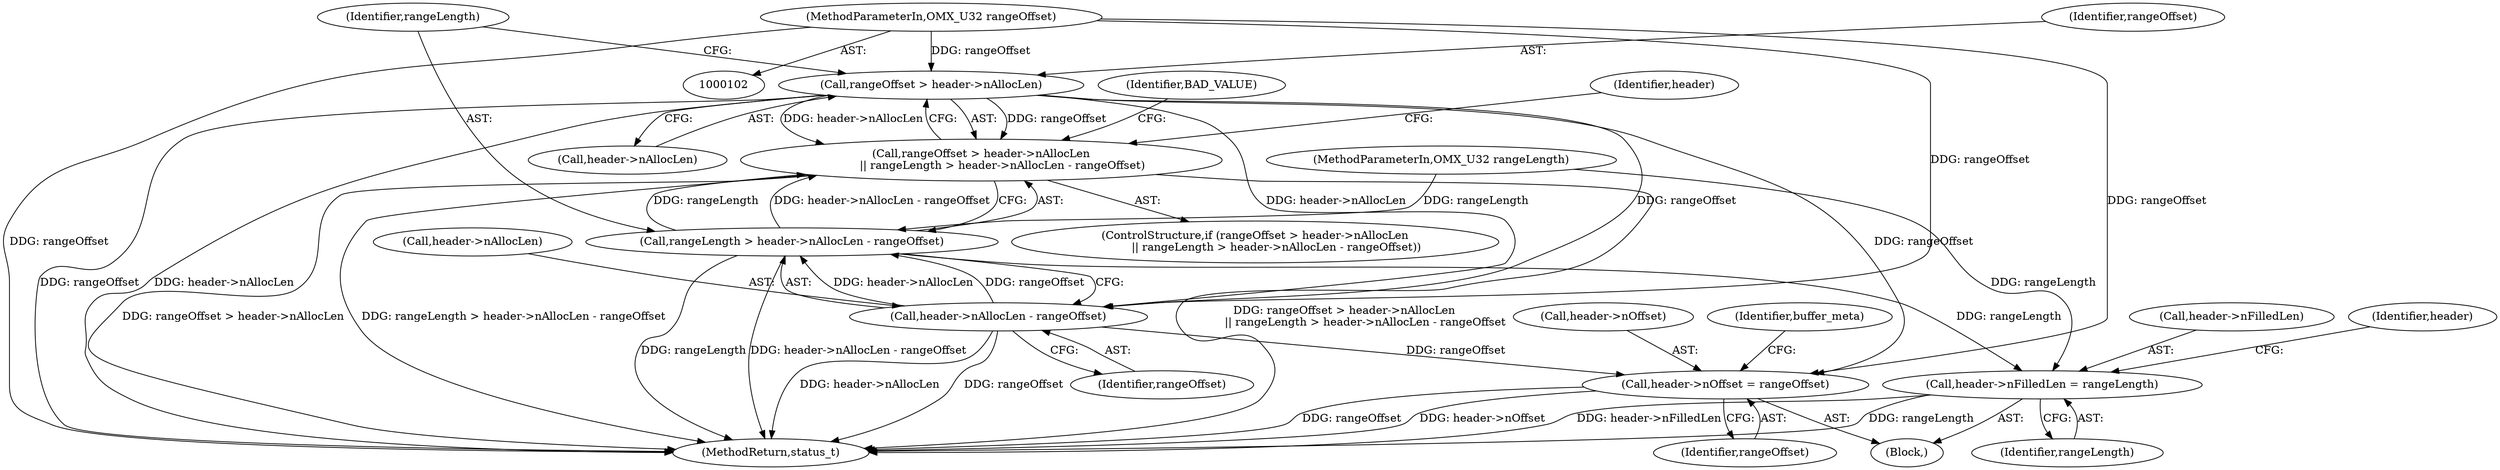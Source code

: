 digraph "0_Android_086d84f45ab7b64d1a7ed7ac8ba5833664a6a5ab@pointer" {
"1000117" [label="(Call,rangeOffset > header->nAllocLen)"];
"1000104" [label="(MethodParameterIn,OMX_U32 rangeOffset)"];
"1000116" [label="(Call,rangeOffset > header->nAllocLen\n            || rangeLength > header->nAllocLen - rangeOffset)"];
"1000124" [label="(Call,header->nAllocLen - rangeOffset)"];
"1000122" [label="(Call,rangeLength > header->nAllocLen - rangeOffset)"];
"1000132" [label="(Call,header->nFilledLen = rangeLength)"];
"1000137" [label="(Call,header->nOffset = rangeOffset)"];
"1000104" [label="(MethodParameterIn,OMX_U32 rangeOffset)"];
"1000133" [label="(Call,header->nFilledLen)"];
"1000125" [label="(Call,header->nAllocLen)"];
"1000116" [label="(Call,rangeOffset > header->nAllocLen\n            || rangeLength > header->nAllocLen - rangeOffset)"];
"1000117" [label="(Call,rangeOffset > header->nAllocLen)"];
"1000128" [label="(Identifier,rangeOffset)"];
"1000136" [label="(Identifier,rangeLength)"];
"1000139" [label="(Identifier,header)"];
"1000138" [label="(Call,header->nOffset)"];
"1000119" [label="(Call,header->nAllocLen)"];
"1000144" [label="(Identifier,buffer_meta)"];
"1000122" [label="(Call,rangeLength > header->nAllocLen - rangeOffset)"];
"1000132" [label="(Call,header->nFilledLen = rangeLength)"];
"1000124" [label="(Call,header->nAllocLen - rangeOffset)"];
"1000118" [label="(Identifier,rangeOffset)"];
"1000160" [label="(MethodReturn,status_t)"];
"1000131" [label="(Identifier,BAD_VALUE)"];
"1000108" [label="(Block,)"];
"1000141" [label="(Identifier,rangeOffset)"];
"1000123" [label="(Identifier,rangeLength)"];
"1000134" [label="(Identifier,header)"];
"1000137" [label="(Call,header->nOffset = rangeOffset)"];
"1000105" [label="(MethodParameterIn,OMX_U32 rangeLength)"];
"1000115" [label="(ControlStructure,if (rangeOffset > header->nAllocLen\n            || rangeLength > header->nAllocLen - rangeOffset))"];
"1000117" -> "1000116"  [label="AST: "];
"1000117" -> "1000119"  [label="CFG: "];
"1000118" -> "1000117"  [label="AST: "];
"1000119" -> "1000117"  [label="AST: "];
"1000123" -> "1000117"  [label="CFG: "];
"1000116" -> "1000117"  [label="CFG: "];
"1000117" -> "1000160"  [label="DDG: rangeOffset"];
"1000117" -> "1000160"  [label="DDG: header->nAllocLen"];
"1000117" -> "1000116"  [label="DDG: rangeOffset"];
"1000117" -> "1000116"  [label="DDG: header->nAllocLen"];
"1000104" -> "1000117"  [label="DDG: rangeOffset"];
"1000117" -> "1000124"  [label="DDG: header->nAllocLen"];
"1000117" -> "1000124"  [label="DDG: rangeOffset"];
"1000117" -> "1000137"  [label="DDG: rangeOffset"];
"1000104" -> "1000102"  [label="AST: "];
"1000104" -> "1000160"  [label="DDG: rangeOffset"];
"1000104" -> "1000124"  [label="DDG: rangeOffset"];
"1000104" -> "1000137"  [label="DDG: rangeOffset"];
"1000116" -> "1000115"  [label="AST: "];
"1000116" -> "1000122"  [label="CFG: "];
"1000122" -> "1000116"  [label="AST: "];
"1000131" -> "1000116"  [label="CFG: "];
"1000134" -> "1000116"  [label="CFG: "];
"1000116" -> "1000160"  [label="DDG: rangeOffset > header->nAllocLen"];
"1000116" -> "1000160"  [label="DDG: rangeLength > header->nAllocLen - rangeOffset"];
"1000116" -> "1000160"  [label="DDG: rangeOffset > header->nAllocLen\n            || rangeLength > header->nAllocLen - rangeOffset"];
"1000122" -> "1000116"  [label="DDG: rangeLength"];
"1000122" -> "1000116"  [label="DDG: header->nAllocLen - rangeOffset"];
"1000124" -> "1000122"  [label="AST: "];
"1000124" -> "1000128"  [label="CFG: "];
"1000125" -> "1000124"  [label="AST: "];
"1000128" -> "1000124"  [label="AST: "];
"1000122" -> "1000124"  [label="CFG: "];
"1000124" -> "1000160"  [label="DDG: header->nAllocLen"];
"1000124" -> "1000160"  [label="DDG: rangeOffset"];
"1000124" -> "1000122"  [label="DDG: header->nAllocLen"];
"1000124" -> "1000122"  [label="DDG: rangeOffset"];
"1000124" -> "1000137"  [label="DDG: rangeOffset"];
"1000123" -> "1000122"  [label="AST: "];
"1000122" -> "1000160"  [label="DDG: header->nAllocLen - rangeOffset"];
"1000122" -> "1000160"  [label="DDG: rangeLength"];
"1000105" -> "1000122"  [label="DDG: rangeLength"];
"1000122" -> "1000132"  [label="DDG: rangeLength"];
"1000132" -> "1000108"  [label="AST: "];
"1000132" -> "1000136"  [label="CFG: "];
"1000133" -> "1000132"  [label="AST: "];
"1000136" -> "1000132"  [label="AST: "];
"1000139" -> "1000132"  [label="CFG: "];
"1000132" -> "1000160"  [label="DDG: header->nFilledLen"];
"1000132" -> "1000160"  [label="DDG: rangeLength"];
"1000105" -> "1000132"  [label="DDG: rangeLength"];
"1000137" -> "1000108"  [label="AST: "];
"1000137" -> "1000141"  [label="CFG: "];
"1000138" -> "1000137"  [label="AST: "];
"1000141" -> "1000137"  [label="AST: "];
"1000144" -> "1000137"  [label="CFG: "];
"1000137" -> "1000160"  [label="DDG: rangeOffset"];
"1000137" -> "1000160"  [label="DDG: header->nOffset"];
}
